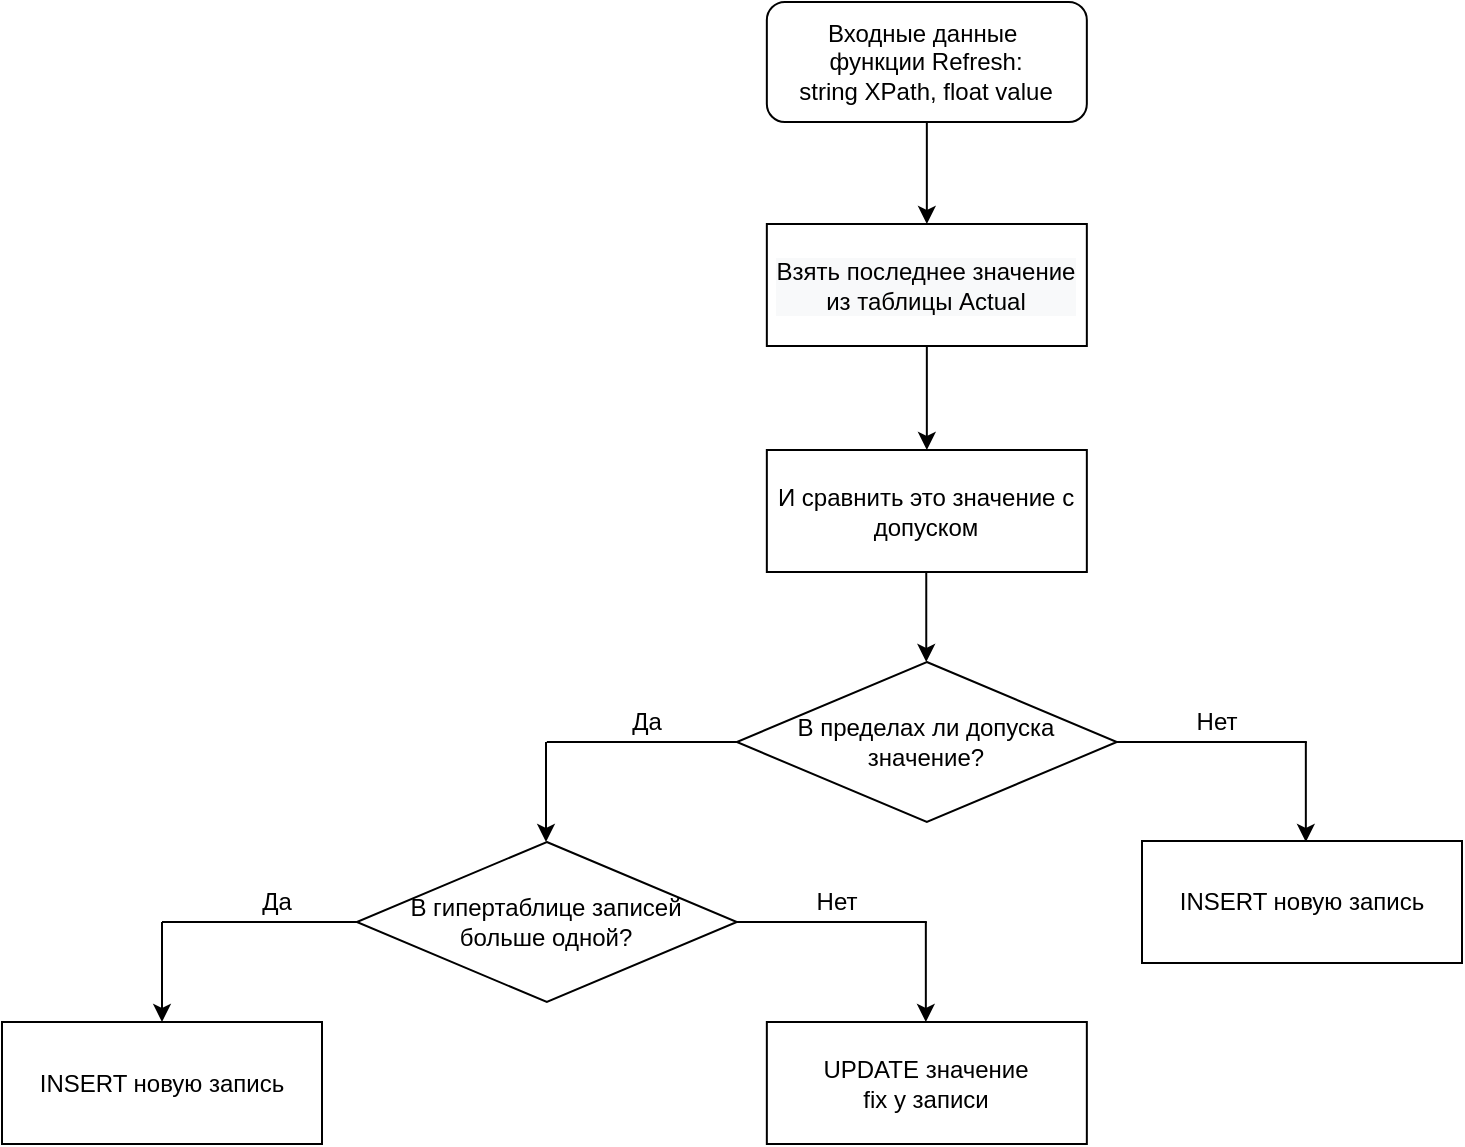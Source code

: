<mxfile version="15.8.7" type="device"><diagram name="Page-1" id="efa7a0a1-bf9b-a30e-e6df-94a7791c09e9"><mxGraphModel dx="782" dy="539" grid="1" gridSize="10" guides="1" tooltips="1" connect="1" arrows="1" fold="1" page="1" pageScale="1" pageWidth="1169" pageHeight="827" background="none" math="0" shadow="0"><root><mxCell id="0"/><mxCell id="1" parent="0"/><mxCell id="mriEzWKM_5s_20Ceao-C-114" value="&lt;div&gt;Входные данные&amp;nbsp;&lt;/div&gt;&lt;div&gt;функции Refresh:&lt;/div&gt;&lt;div&gt;string XPath, float value&lt;/div&gt;" style="rounded=1;whiteSpace=wrap;html=1;" parent="1" vertex="1"><mxGeometry x="602.42" y="128" width="160" height="60" as="geometry"/></mxCell><mxCell id="mriEzWKM_5s_20Ceao-C-115" value="" style="endArrow=classic;html=1;rounded=0;exitX=0.5;exitY=1;exitDx=0;exitDy=0;entryX=0.5;entryY=0;entryDx=0;entryDy=0;" parent="1" source="mriEzWKM_5s_20Ceao-C-114" target="ov_traF7-GEgDpICT7MO-13" edge="1"><mxGeometry width="50" height="50" relative="1" as="geometry"><mxPoint x="680" y="199" as="sourcePoint"/><mxPoint x="680" y="219" as="targetPoint"/></mxGeometry></mxCell><mxCell id="mriEzWKM_5s_20Ceao-C-117" value="" style="endArrow=classic;html=1;rounded=0;exitX=0.5;exitY=1;exitDx=0;exitDy=0;entryX=0.5;entryY=0;entryDx=0;entryDy=0;" parent="1" source="ov_traF7-GEgDpICT7MO-13" target="ov_traF7-GEgDpICT7MO-15" edge="1"><mxGeometry width="50" height="50" relative="1" as="geometry"><mxPoint x="680" y="319" as="sourcePoint"/><mxPoint x="680" y="339" as="targetPoint"/></mxGeometry></mxCell><mxCell id="mriEzWKM_5s_20Ceao-C-119" value="" style="endArrow=classic;html=1;rounded=0;" parent="1" edge="1"><mxGeometry width="50" height="50" relative="1" as="geometry"><mxPoint x="682.13" y="408" as="sourcePoint"/><mxPoint x="682.13" y="458" as="targetPoint"/></mxGeometry></mxCell><mxCell id="mriEzWKM_5s_20Ceao-C-120" value="В пределах ли допуска значение?" style="rhombus;whiteSpace=wrap;html=1;" parent="1" vertex="1"><mxGeometry x="587.42" y="458" width="190" height="80" as="geometry"/></mxCell><mxCell id="mriEzWKM_5s_20Ceao-C-121" value="&lt;div&gt;В гипертаблице записей&lt;/div&gt;&lt;div&gt; больше одной?&lt;/div&gt;" style="rhombus;whiteSpace=wrap;html=1;" parent="1" vertex="1"><mxGeometry x="397.42" y="548" width="190" height="80" as="geometry"/></mxCell><mxCell id="mriEzWKM_5s_20Ceao-C-123" value="" style="endArrow=none;html=1;rounded=0;entryX=0;entryY=0.5;entryDx=0;entryDy=0;" parent="1" target="mriEzWKM_5s_20Ceao-C-120" edge="1"><mxGeometry width="50" height="50" relative="1" as="geometry"><mxPoint x="552.42" y="498" as="sourcePoint"/><mxPoint x="582.42" y="498" as="targetPoint"/><Array as="points"><mxPoint x="492.42" y="498"/><mxPoint x="552.42" y="498"/></Array></mxGeometry></mxCell><mxCell id="mriEzWKM_5s_20Ceao-C-124" value="" style="endArrow=classic;html=1;rounded=0;" parent="1" edge="1"><mxGeometry width="50" height="50" relative="1" as="geometry"><mxPoint x="492.0" y="498" as="sourcePoint"/><mxPoint x="492.0" y="548" as="targetPoint"/></mxGeometry></mxCell><mxCell id="mriEzWKM_5s_20Ceao-C-125" value="" style="endArrow=none;html=1;rounded=0;entryX=0;entryY=0.5;entryDx=0;entryDy=0;" parent="1" edge="1"><mxGeometry width="50" height="50" relative="1" as="geometry"><mxPoint x="362.42" y="588" as="sourcePoint"/><mxPoint x="397.42" y="588" as="targetPoint"/><Array as="points"><mxPoint x="300" y="588"/><mxPoint x="362.42" y="588"/></Array></mxGeometry></mxCell><mxCell id="mriEzWKM_5s_20Ceao-C-126" value="" style="endArrow=classic;html=1;rounded=0;entryX=0.5;entryY=0;entryDx=0;entryDy=0;" parent="1" target="ov_traF7-GEgDpICT7MO-21" edge="1"><mxGeometry width="50" height="50" relative="1" as="geometry"><mxPoint x="300" y="588" as="sourcePoint"/><mxPoint x="302.0" y="638" as="targetPoint"/></mxGeometry></mxCell><mxCell id="mriEzWKM_5s_20Ceao-C-127" value="Да" style="text;html=1;align=center;verticalAlign=middle;resizable=0;points=[];autosize=1;strokeColor=none;fillColor=none;" parent="1" vertex="1"><mxGeometry x="527.42" y="478" width="30" height="20" as="geometry"/></mxCell><mxCell id="mriEzWKM_5s_20Ceao-C-128" value="Да" style="text;html=1;align=center;verticalAlign=middle;resizable=0;points=[];autosize=1;strokeColor=none;fillColor=none;" parent="1" vertex="1"><mxGeometry x="342.42" y="568" width="30" height="20" as="geometry"/></mxCell><mxCell id="ov_traF7-GEgDpICT7MO-2" value="" style="endArrow=none;html=1;rounded=0;entryX=0;entryY=0.5;entryDx=0;entryDy=0;" parent="1" edge="1"><mxGeometry width="50" height="50" relative="1" as="geometry"><mxPoint x="647.42" y="588" as="sourcePoint"/><mxPoint x="682.42" y="588" as="targetPoint"/><Array as="points"><mxPoint x="587.42" y="588"/><mxPoint x="607.42" y="588"/><mxPoint x="647.42" y="588"/></Array></mxGeometry></mxCell><mxCell id="ov_traF7-GEgDpICT7MO-3" value="" style="endArrow=classic;html=1;rounded=0;" parent="1" edge="1"><mxGeometry width="50" height="50" relative="1" as="geometry"><mxPoint x="681.92" y="588" as="sourcePoint"/><mxPoint x="681.92" y="638" as="targetPoint"/></mxGeometry></mxCell><mxCell id="ov_traF7-GEgDpICT7MO-4" value="Нет" style="text;html=1;align=center;verticalAlign=middle;resizable=0;points=[];autosize=1;strokeColor=none;fillColor=none;" parent="1" vertex="1"><mxGeometry x="617" y="568" width="40" height="20" as="geometry"/></mxCell><mxCell id="ov_traF7-GEgDpICT7MO-9" value="" style="endArrow=none;html=1;rounded=0;entryX=0;entryY=0.5;entryDx=0;entryDy=0;" parent="1" edge="1"><mxGeometry width="50" height="50" relative="1" as="geometry"><mxPoint x="837.42" y="498" as="sourcePoint"/><mxPoint x="872.42" y="498" as="targetPoint"/><Array as="points"><mxPoint x="777.42" y="498"/><mxPoint x="797.42" y="498"/><mxPoint x="837.42" y="498"/></Array></mxGeometry></mxCell><mxCell id="ov_traF7-GEgDpICT7MO-10" value="" style="endArrow=classic;html=1;rounded=0;" parent="1" edge="1"><mxGeometry width="50" height="50" relative="1" as="geometry"><mxPoint x="871.92" y="498" as="sourcePoint"/><mxPoint x="871.92" y="548" as="targetPoint"/></mxGeometry></mxCell><mxCell id="ov_traF7-GEgDpICT7MO-11" value="Нет" style="text;html=1;align=center;verticalAlign=middle;resizable=0;points=[];autosize=1;strokeColor=none;fillColor=none;" parent="1" vertex="1"><mxGeometry x="807" y="478" width="40" height="20" as="geometry"/></mxCell><mxCell id="ov_traF7-GEgDpICT7MO-13" value="&#10;&#10;&lt;div style=&quot;color: rgb(0, 0, 0); font-family: helvetica; font-size: 12px; font-style: normal; font-weight: 400; letter-spacing: normal; text-align: center; text-indent: 0px; text-transform: none; word-spacing: 0px; background-color: rgb(248, 249, 250);&quot;&gt;Взять последнее значение&lt;br&gt;&lt;/div&gt;&lt;div style=&quot;color: rgb(0, 0, 0); font-family: helvetica; font-size: 12px; font-style: normal; font-weight: 400; letter-spacing: normal; text-align: center; text-indent: 0px; text-transform: none; word-spacing: 0px; background-color: rgb(248, 249, 250);&quot;&gt;из таблицы Actual&lt;/div&gt;&#10;&#10;" style="rounded=0;whiteSpace=wrap;html=1;" parent="1" vertex="1"><mxGeometry x="602.42" y="239" width="160" height="61" as="geometry"/></mxCell><mxCell id="ov_traF7-GEgDpICT7MO-15" value="И сравнить это значение с допуском" style="rounded=0;whiteSpace=wrap;html=1;" parent="1" vertex="1"><mxGeometry x="602.42" y="352" width="160" height="61" as="geometry"/></mxCell><mxCell id="ov_traF7-GEgDpICT7MO-20" value="UPDATE значение&lt;br&gt;fix у записи" style="rounded=0;whiteSpace=wrap;html=1;" parent="1" vertex="1"><mxGeometry x="602.42" y="638" width="160" height="61" as="geometry"/></mxCell><mxCell id="ov_traF7-GEgDpICT7MO-21" value="INSERT новую запись" style="rounded=0;whiteSpace=wrap;html=1;" parent="1" vertex="1"><mxGeometry x="220.0" y="638" width="160" height="61" as="geometry"/></mxCell><mxCell id="ov_traF7-GEgDpICT7MO-23" value="INSERT новую запись" style="rounded=0;whiteSpace=wrap;html=1;" parent="1" vertex="1"><mxGeometry x="790" y="547.5" width="160" height="61" as="geometry"/></mxCell></root></mxGraphModel></diagram></mxfile>